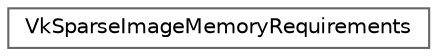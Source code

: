 digraph "类继承关系图"
{
 // LATEX_PDF_SIZE
  bgcolor="transparent";
  edge [fontname=Helvetica,fontsize=10,labelfontname=Helvetica,labelfontsize=10];
  node [fontname=Helvetica,fontsize=10,shape=box,height=0.2,width=0.4];
  rankdir="LR";
  Node0 [id="Node000000",label="VkSparseImageMemoryRequirements",height=0.2,width=0.4,color="grey40", fillcolor="white", style="filled",URL="$struct_vk_sparse_image_memory_requirements.html",tooltip=" "];
}
